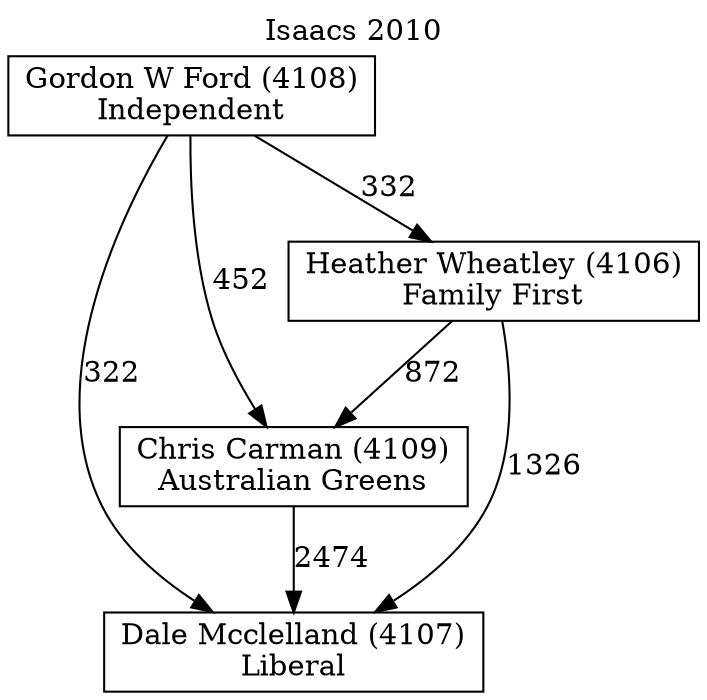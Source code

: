 // House preference flow
digraph "Dale Mcclelland (4107)_Isaacs_2010" {
	graph [label="Isaacs 2010" labelloc=t mclimit=10]
	node [shape=box]
	"Dale Mcclelland (4107)" [label="Dale Mcclelland (4107)
Liberal"]
	"Chris Carman (4109)" [label="Chris Carman (4109)
Australian Greens"]
	"Heather Wheatley (4106)" [label="Heather Wheatley (4106)
Family First"]
	"Gordon W Ford (4108)" [label="Gordon W Ford (4108)
Independent"]
	"Chris Carman (4109)" -> "Dale Mcclelland (4107)" [label=2474]
	"Heather Wheatley (4106)" -> "Chris Carman (4109)" [label=872]
	"Gordon W Ford (4108)" -> "Heather Wheatley (4106)" [label=332]
	"Heather Wheatley (4106)" -> "Dale Mcclelland (4107)" [label=1326]
	"Gordon W Ford (4108)" -> "Dale Mcclelland (4107)" [label=322]
	"Gordon W Ford (4108)" -> "Chris Carman (4109)" [label=452]
}
